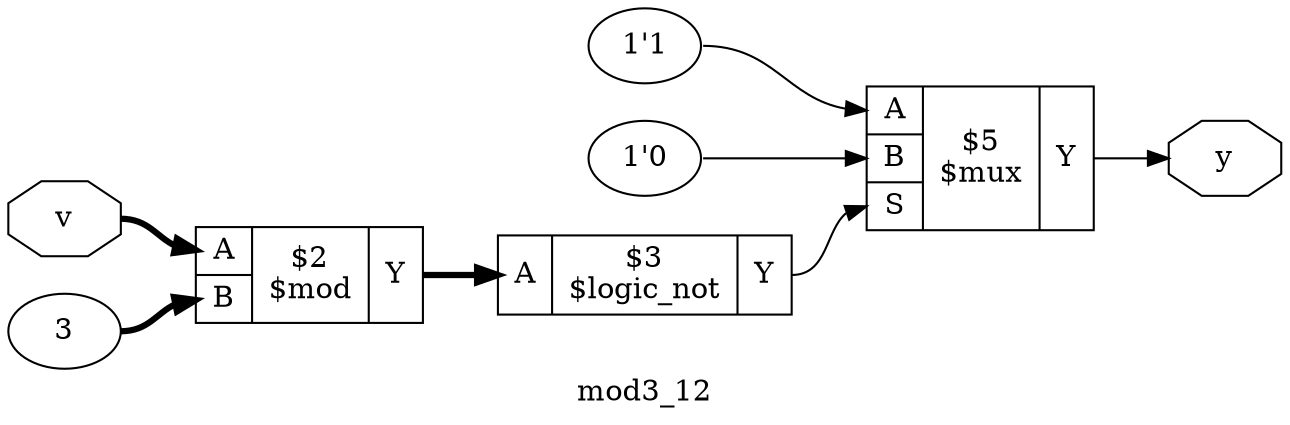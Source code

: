 digraph "mod3_12" {
label="mod3_12";
rankdir="LR";
remincross=true;
n4 [ shape=octagon, label="v", color="black", fontcolor="black" ];
n5 [ shape=octagon, label="y", color="black", fontcolor="black" ];
c8 [ shape=record, label="{{<p6> A}|$3\n$logic_not|{<p7> Y}}" ];
v0 [ label="3" ];
c10 [ shape=record, label="{{<p6> A|<p9> B}|$2\n$mod|{<p7> Y}}" ];
v1 [ label="1'1" ];
v2 [ label="1'0" ];
c12 [ shape=record, label="{{<p6> A|<p9> B|<p11> S}|$5\n$mux|{<p7> Y}}" ];
c8:p7:e -> c12:p11:w [color="black", label=""];
c10:p7:e -> c8:p6:w [color="black", style="setlinewidth(3)", label=""];
n4:e -> c10:p6:w [color="black", style="setlinewidth(3)", label=""];
c12:p7:e -> n5:w [color="black", label=""];
v0:e -> c10:p9:w [color="black", style="setlinewidth(3)", label=""];
v1:e -> c12:p6:w [color="black", label=""];
v2:e -> c12:p9:w [color="black", label=""];
}
